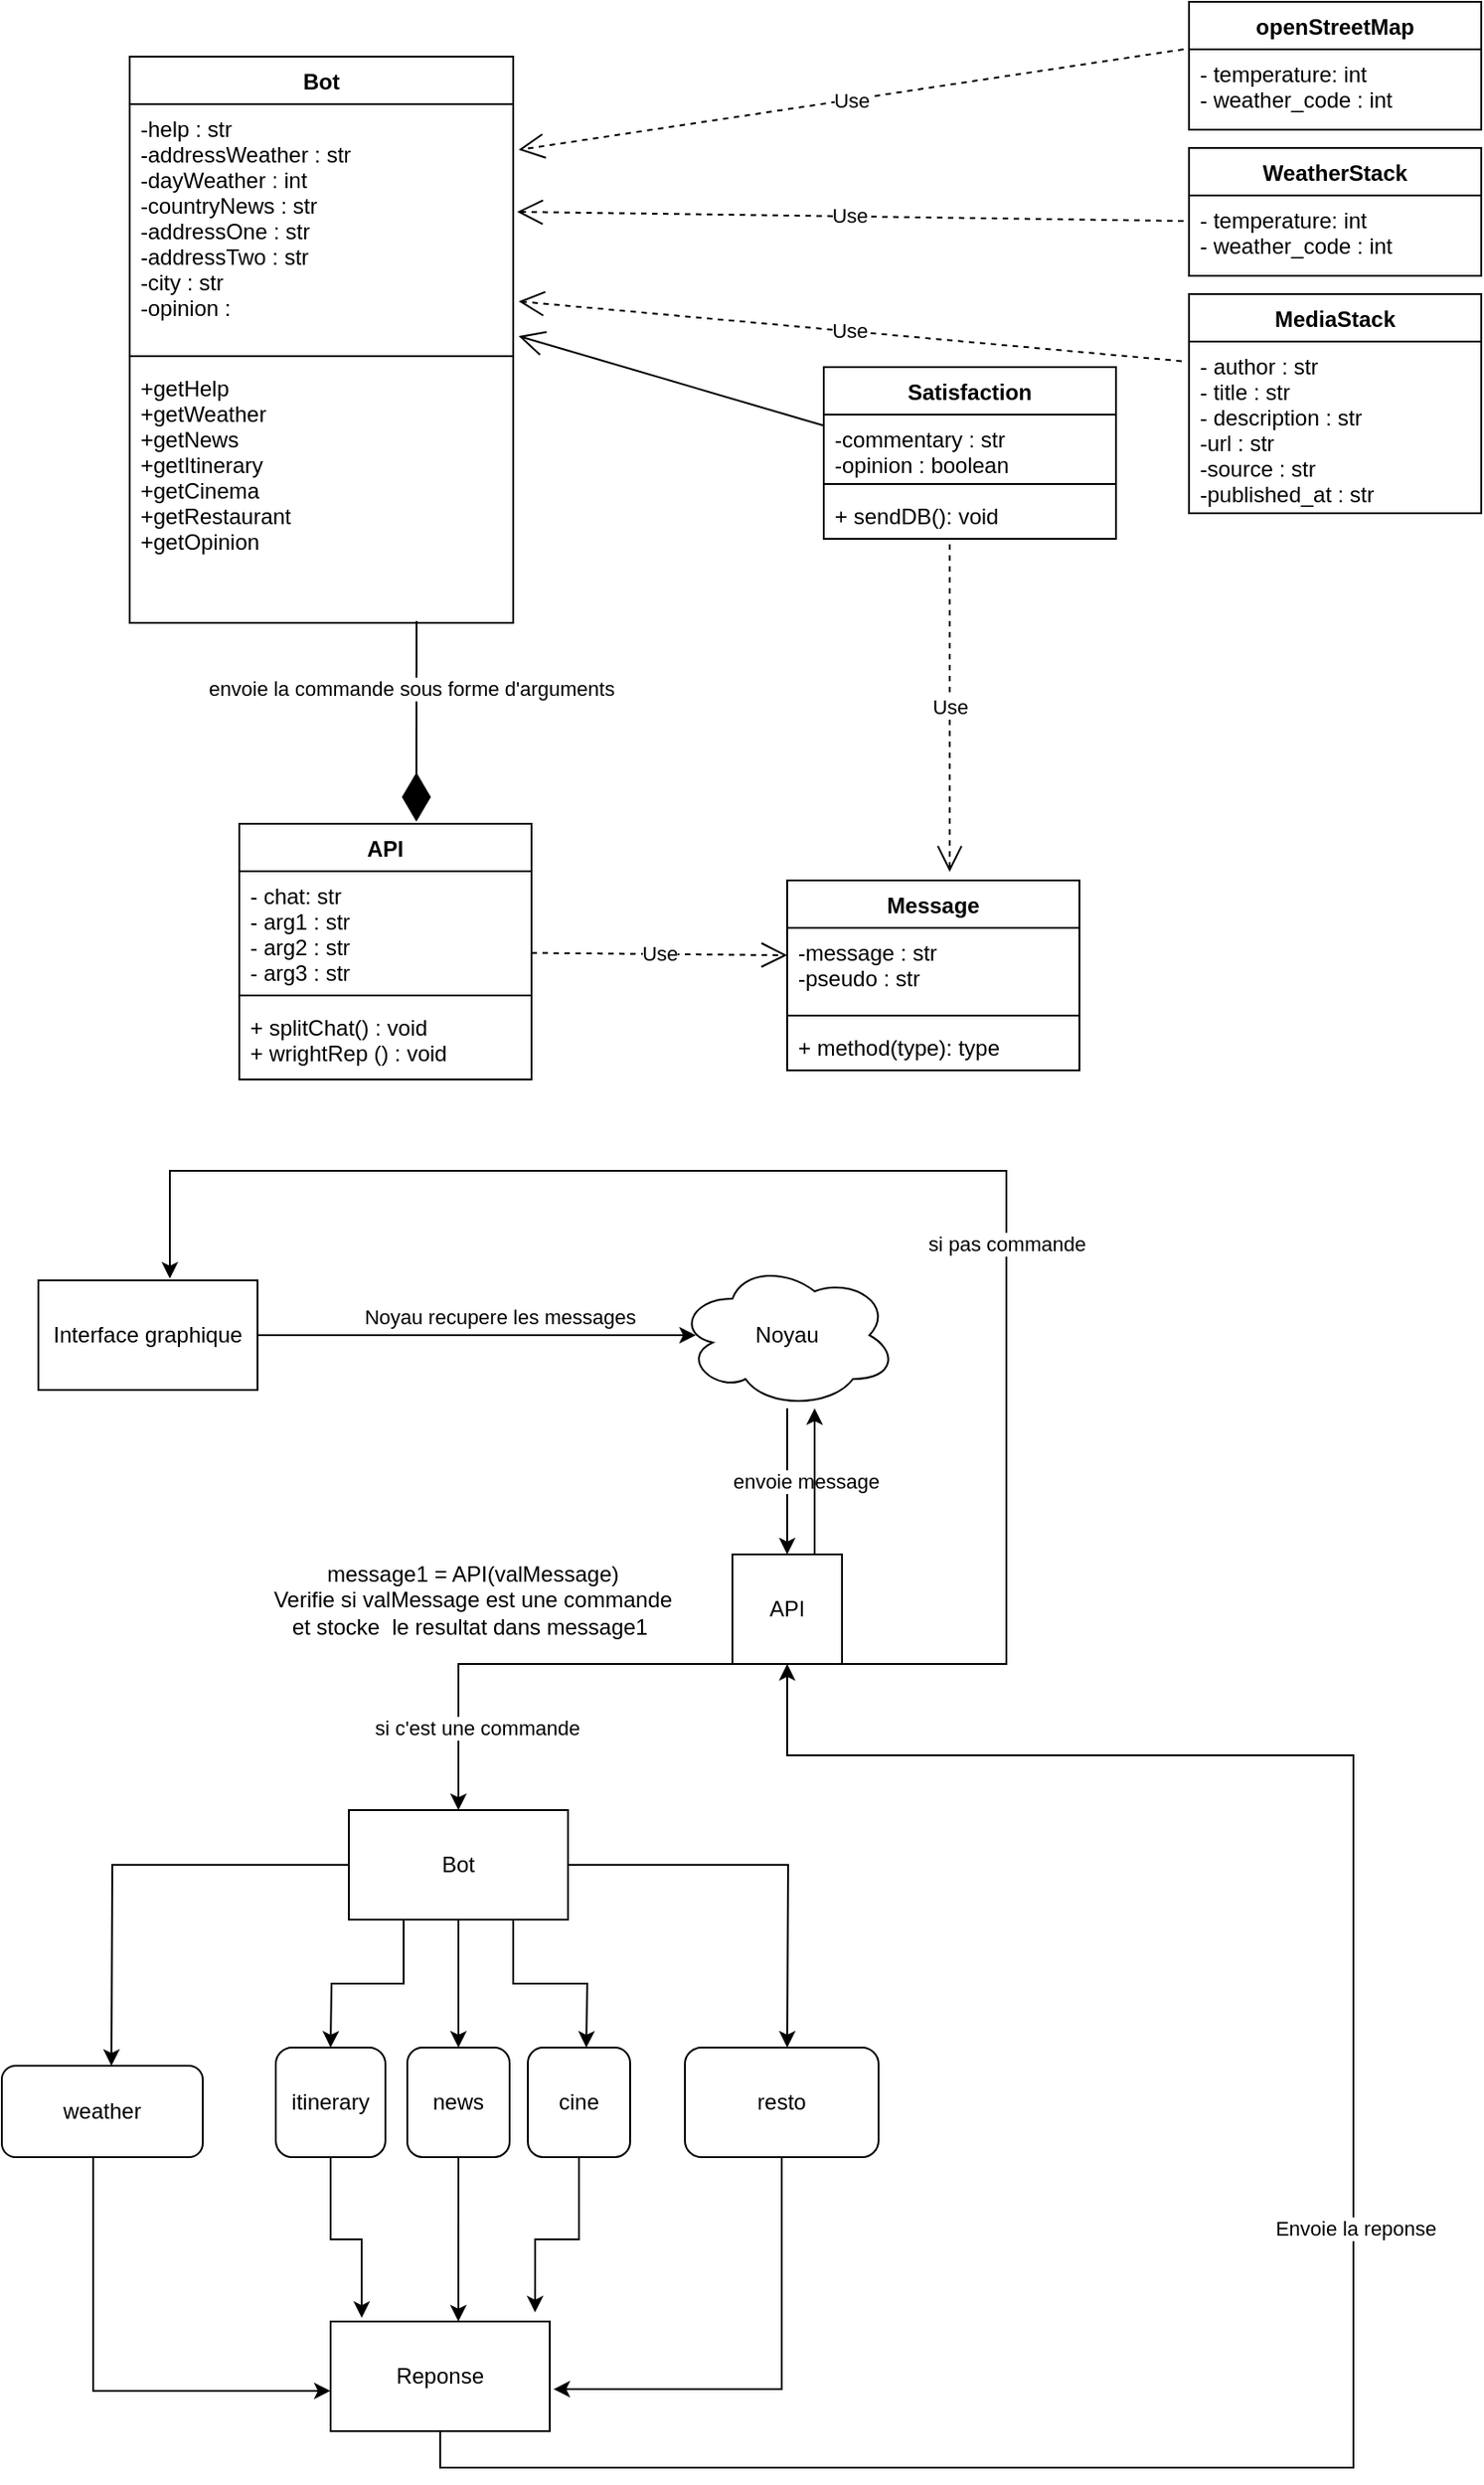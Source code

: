 <mxfile>
    <diagram id="3w-gU8xa_7xzFjALwwKF" name="Page-1">
        <mxGraphModel dx="798" dy="717" grid="1" gridSize="10" guides="1" tooltips="1" connect="1" arrows="1" fold="1" page="1" pageScale="1" pageWidth="827" pageHeight="1169" background="none" math="0" shadow="0">
            <root>
                <mxCell id="0"/>
                <mxCell id="1" parent="0"/>
                <mxCell id="uVOFdJ6WNoY2W5pdoe9P-5" value="Bot" style="swimlane;fontStyle=1;align=center;verticalAlign=top;childLayout=stackLayout;horizontal=1;startSize=26;horizontalStack=0;resizeParent=1;resizeParentMax=0;resizeLast=0;collapsible=1;marginBottom=0;" parent="1" vertex="1">
                    <mxGeometry x="70" y="30" width="210" height="310" as="geometry"/>
                </mxCell>
                <mxCell id="uVOFdJ6WNoY2W5pdoe9P-6" value="-help : str&#10;-addressWeather : str&#10;-dayWeather : int&#10;-countryNews : str&#10;-addressOne : str&#10;-addressTwo : str&#10;-city : str&#10;-opinion : " style="text;strokeColor=none;fillColor=none;align=left;verticalAlign=top;spacingLeft=4;spacingRight=4;overflow=hidden;rotatable=0;points=[[0,0.5],[1,0.5]];portConstraint=eastwest;" parent="uVOFdJ6WNoY2W5pdoe9P-5" vertex="1">
                    <mxGeometry y="26" width="210" height="134" as="geometry"/>
                </mxCell>
                <mxCell id="uVOFdJ6WNoY2W5pdoe9P-7" value="" style="line;strokeWidth=1;fillColor=none;align=left;verticalAlign=middle;spacingTop=-1;spacingLeft=3;spacingRight=3;rotatable=0;labelPosition=right;points=[];portConstraint=eastwest;" parent="uVOFdJ6WNoY2W5pdoe9P-5" vertex="1">
                    <mxGeometry y="160" width="210" height="8" as="geometry"/>
                </mxCell>
                <mxCell id="uVOFdJ6WNoY2W5pdoe9P-8" value="+getHelp&#10;+getWeather&#10;+getNews&#10;+getItinerary&#10;+getCinema&#10;+getRestaurant&#10;+getOpinion&#10;" style="text;strokeColor=none;fillColor=none;align=left;verticalAlign=top;spacingLeft=4;spacingRight=4;overflow=hidden;rotatable=0;points=[[0,0.5],[1,0.5]];portConstraint=eastwest;" parent="uVOFdJ6WNoY2W5pdoe9P-5" vertex="1">
                    <mxGeometry y="168" width="210" height="142" as="geometry"/>
                </mxCell>
                <mxCell id="uVOFdJ6WNoY2W5pdoe9P-25" value="Satisfaction" style="swimlane;fontStyle=1;align=center;verticalAlign=top;childLayout=stackLayout;horizontal=1;startSize=26;horizontalStack=0;resizeParent=1;resizeParentMax=0;resizeLast=0;collapsible=1;marginBottom=0;" parent="1" vertex="1">
                    <mxGeometry x="450" y="200" width="160" height="94" as="geometry"/>
                </mxCell>
                <mxCell id="uVOFdJ6WNoY2W5pdoe9P-26" value="-commentary : str &#10;-opinion : boolean&#10;" style="text;strokeColor=none;fillColor=none;align=left;verticalAlign=top;spacingLeft=4;spacingRight=4;overflow=hidden;rotatable=0;points=[[0,0.5],[1,0.5]];portConstraint=eastwest;" parent="uVOFdJ6WNoY2W5pdoe9P-25" vertex="1">
                    <mxGeometry y="26" width="160" height="34" as="geometry"/>
                </mxCell>
                <mxCell id="uVOFdJ6WNoY2W5pdoe9P-27" value="" style="line;strokeWidth=1;fillColor=none;align=left;verticalAlign=middle;spacingTop=-1;spacingLeft=3;spacingRight=3;rotatable=0;labelPosition=right;points=[];portConstraint=eastwest;" parent="uVOFdJ6WNoY2W5pdoe9P-25" vertex="1">
                    <mxGeometry y="60" width="160" height="8" as="geometry"/>
                </mxCell>
                <mxCell id="uVOFdJ6WNoY2W5pdoe9P-28" value="+ sendDB(): void" style="text;strokeColor=none;fillColor=none;align=left;verticalAlign=top;spacingLeft=4;spacingRight=4;overflow=hidden;rotatable=0;points=[[0,0.5],[1,0.5]];portConstraint=eastwest;" parent="uVOFdJ6WNoY2W5pdoe9P-25" vertex="1">
                    <mxGeometry y="68" width="160" height="26" as="geometry"/>
                </mxCell>
                <mxCell id="2" value="WeatherStack" style="swimlane;fontStyle=1;align=center;verticalAlign=top;childLayout=stackLayout;horizontal=1;startSize=26;horizontalStack=0;resizeParent=1;resizeParentMax=0;resizeLast=0;collapsible=1;marginBottom=0;" parent="1" vertex="1">
                    <mxGeometry x="650" y="80" width="160" height="70" as="geometry"/>
                </mxCell>
                <mxCell id="3" value="- temperature: int&#10;- weather_code : int" style="text;strokeColor=none;fillColor=none;align=left;verticalAlign=top;spacingLeft=4;spacingRight=4;overflow=hidden;rotatable=0;points=[[0,0.5],[1,0.5]];portConstraint=eastwest;" parent="2" vertex="1">
                    <mxGeometry y="26" width="160" height="44" as="geometry"/>
                </mxCell>
                <mxCell id="11" value="" style="endArrow=open;endFill=1;endSize=12;html=1;exitX=0;exitY=0.176;exitDx=0;exitDy=0;exitPerimeter=0;entryX=1.014;entryY=0.948;entryDx=0;entryDy=0;entryPerimeter=0;" parent="1" source="uVOFdJ6WNoY2W5pdoe9P-26" target="uVOFdJ6WNoY2W5pdoe9P-6" edge="1">
                    <mxGeometry width="160" relative="1" as="geometry">
                        <mxPoint x="439" y="180" as="sourcePoint"/>
                        <mxPoint x="280" y="85" as="targetPoint"/>
                    </mxGeometry>
                </mxCell>
                <mxCell id="12" value="API" style="swimlane;fontStyle=1;align=center;verticalAlign=top;childLayout=stackLayout;horizontal=1;startSize=26;horizontalStack=0;resizeParent=1;resizeParentMax=0;resizeLast=0;collapsible=1;marginBottom=0;" parent="1" vertex="1">
                    <mxGeometry x="130" y="450" width="160" height="140" as="geometry"/>
                </mxCell>
                <mxCell id="13" value="- chat: str&#10;- arg1 : str&#10;- arg2 : str&#10;- arg3 : str" style="text;strokeColor=none;fillColor=none;align=left;verticalAlign=top;spacingLeft=4;spacingRight=4;overflow=hidden;rotatable=0;points=[[0,0.5],[1,0.5]];portConstraint=eastwest;" parent="12" vertex="1">
                    <mxGeometry y="26" width="160" height="64" as="geometry"/>
                </mxCell>
                <mxCell id="14" value="" style="line;strokeWidth=1;fillColor=none;align=left;verticalAlign=middle;spacingTop=-1;spacingLeft=3;spacingRight=3;rotatable=0;labelPosition=right;points=[];portConstraint=eastwest;" parent="12" vertex="1">
                    <mxGeometry y="90" width="160" height="8" as="geometry"/>
                </mxCell>
                <mxCell id="15" value="+ splitChat() : void&#10;+ wrightRep () : void" style="text;strokeColor=none;fillColor=none;align=left;verticalAlign=top;spacingLeft=4;spacingRight=4;overflow=hidden;rotatable=0;points=[[0,0.5],[1,0.5]];portConstraint=eastwest;" parent="12" vertex="1">
                    <mxGeometry y="98" width="160" height="42" as="geometry"/>
                </mxCell>
                <mxCell id="35" value="" style="endArrow=diamondThin;endFill=1;endSize=24;html=1;entryX=0.606;entryY=-0.008;entryDx=0;entryDy=0;entryPerimeter=0;exitX=0.748;exitY=0.993;exitDx=0;exitDy=0;exitPerimeter=0;" parent="1" source="uVOFdJ6WNoY2W5pdoe9P-8" target="12" edge="1">
                    <mxGeometry width="160" relative="1" as="geometry">
                        <mxPoint x="330" y="380" as="sourcePoint"/>
                        <mxPoint x="490" y="380" as="targetPoint"/>
                    </mxGeometry>
                </mxCell>
                <mxCell id="36" value="envoie la commande sous forme d'arguments" style="edgeLabel;html=1;align=center;verticalAlign=middle;resizable=0;points=[];" parent="35" connectable="0" vertex="1">
                    <mxGeometry x="-0.327" y="-3" relative="1" as="geometry">
                        <mxPoint as="offset"/>
                    </mxGeometry>
                </mxCell>
                <mxCell id="44" value="Use" style="endArrow=open;endSize=12;dashed=1;html=1;" parent="1" source="12" edge="1">
                    <mxGeometry width="160" relative="1" as="geometry">
                        <mxPoint x="410" y="290" as="sourcePoint"/>
                        <mxPoint x="430" y="522" as="targetPoint"/>
                    </mxGeometry>
                </mxCell>
                <mxCell id="45" value="Use" style="endArrow=open;endSize=12;dashed=1;html=1;exitX=0.431;exitY=1.115;exitDx=0;exitDy=0;exitPerimeter=0;entryX=0.556;entryY=-0.045;entryDx=0;entryDy=0;entryPerimeter=0;" parent="1" source="uVOFdJ6WNoY2W5pdoe9P-28" target="55" edge="1">
                    <mxGeometry width="160" relative="1" as="geometry">
                        <mxPoint x="410" y="290" as="sourcePoint"/>
                        <mxPoint x="515.8" y="456.68" as="targetPoint"/>
                    </mxGeometry>
                </mxCell>
                <mxCell id="47" value="MediaStack" style="swimlane;fontStyle=1;align=center;verticalAlign=top;childLayout=stackLayout;horizontal=1;startSize=26;horizontalStack=0;resizeParent=1;resizeParentMax=0;resizeLast=0;collapsible=1;marginBottom=0;" parent="1" vertex="1">
                    <mxGeometry x="650" y="160" width="160" height="120" as="geometry"/>
                </mxCell>
                <mxCell id="48" value="- author : str&#10;- title : str&#10;- description : str&#10;-url : str&#10;-source : str&#10;-published_at : str&#10;&#10;" style="text;strokeColor=none;fillColor=none;align=left;verticalAlign=top;spacingLeft=4;spacingRight=4;overflow=hidden;rotatable=0;points=[[0,0.5],[1,0.5]];portConstraint=eastwest;" parent="47" vertex="1">
                    <mxGeometry y="26" width="160" height="94" as="geometry"/>
                </mxCell>
                <mxCell id="49" value="openStreetMap" style="swimlane;fontStyle=1;align=center;verticalAlign=top;childLayout=stackLayout;horizontal=1;startSize=26;horizontalStack=0;resizeParent=1;resizeParentMax=0;resizeLast=0;collapsible=1;marginBottom=0;" parent="1" vertex="1">
                    <mxGeometry x="650" width="160" height="70" as="geometry"/>
                </mxCell>
                <mxCell id="50" value="- temperature: int&#10;- weather_code : int" style="text;strokeColor=none;fillColor=none;align=left;verticalAlign=top;spacingLeft=4;spacingRight=4;overflow=hidden;rotatable=0;points=[[0,0.5],[1,0.5]];portConstraint=eastwest;" parent="49" vertex="1">
                    <mxGeometry y="26" width="160" height="44" as="geometry"/>
                </mxCell>
                <mxCell id="52" value="Use" style="endArrow=open;endSize=12;dashed=1;html=1;entryX=1.014;entryY=0.187;entryDx=0;entryDy=0;exitX=-0.019;exitY=0;exitDx=0;exitDy=0;exitPerimeter=0;entryPerimeter=0;" parent="1" source="50" target="uVOFdJ6WNoY2W5pdoe9P-6" edge="1">
                    <mxGeometry width="160" relative="1" as="geometry">
                        <mxPoint x="300" y="529.216" as="sourcePoint"/>
                        <mxPoint x="424" y="528" as="targetPoint"/>
                    </mxGeometry>
                </mxCell>
                <mxCell id="53" value="Use" style="endArrow=open;endSize=12;dashed=1;html=1;entryX=1.01;entryY=0.44;entryDx=0;entryDy=0;exitX=-0.019;exitY=0.318;exitDx=0;exitDy=0;exitPerimeter=0;entryPerimeter=0;" parent="1" source="3" target="uVOFdJ6WNoY2W5pdoe9P-6" edge="1">
                    <mxGeometry width="160" relative="1" as="geometry">
                        <mxPoint x="310" y="539.216" as="sourcePoint"/>
                        <mxPoint x="434" y="538" as="targetPoint"/>
                    </mxGeometry>
                </mxCell>
                <mxCell id="54" value="Use" style="endArrow=open;endSize=12;dashed=1;html=1;entryX=1.014;entryY=0.806;entryDx=0;entryDy=0;exitX=-0.025;exitY=0.114;exitDx=0;exitDy=0;exitPerimeter=0;entryPerimeter=0;" parent="1" source="48" target="uVOFdJ6WNoY2W5pdoe9P-6" edge="1">
                    <mxGeometry width="160" relative="1" as="geometry">
                        <mxPoint x="320" y="549.216" as="sourcePoint"/>
                        <mxPoint x="444" y="548" as="targetPoint"/>
                    </mxGeometry>
                </mxCell>
                <mxCell id="55" value="Message" style="swimlane;fontStyle=1;align=center;verticalAlign=top;childLayout=stackLayout;horizontal=1;startSize=26;horizontalStack=0;resizeParent=1;resizeParentMax=0;resizeLast=0;collapsible=1;marginBottom=0;" parent="1" vertex="1">
                    <mxGeometry x="430" y="481" width="160" height="104" as="geometry"/>
                </mxCell>
                <mxCell id="56" value="-message : str&#10;-pseudo : str" style="text;strokeColor=none;fillColor=none;align=left;verticalAlign=top;spacingLeft=4;spacingRight=4;overflow=hidden;rotatable=0;points=[[0,0.5],[1,0.5]];portConstraint=eastwest;" parent="55" vertex="1">
                    <mxGeometry y="26" width="160" height="44" as="geometry"/>
                </mxCell>
                <mxCell id="57" value="" style="line;strokeWidth=1;fillColor=none;align=left;verticalAlign=middle;spacingTop=-1;spacingLeft=3;spacingRight=3;rotatable=0;labelPosition=right;points=[];portConstraint=eastwest;" parent="55" vertex="1">
                    <mxGeometry y="70" width="160" height="8" as="geometry"/>
                </mxCell>
                <mxCell id="58" value="+ method(type): type" style="text;strokeColor=none;fillColor=none;align=left;verticalAlign=top;spacingLeft=4;spacingRight=4;overflow=hidden;rotatable=0;points=[[0,0.5],[1,0.5]];portConstraint=eastwest;" parent="55" vertex="1">
                    <mxGeometry y="78" width="160" height="26" as="geometry"/>
                </mxCell>
                <mxCell id="60" value="Noyau recupere les messages&amp;nbsp;" style="edgeStyle=orthogonalEdgeStyle;rounded=0;orthogonalLoop=1;jettySize=auto;html=1;entryX=0.083;entryY=0.5;entryDx=0;entryDy=0;entryPerimeter=0;" parent="1" source="59" target="84" edge="1">
                    <mxGeometry x="0.111" y="10" relative="1" as="geometry">
                        <mxPoint x="374" y="730" as="targetPoint"/>
                        <mxPoint as="offset"/>
                    </mxGeometry>
                </mxCell>
                <mxCell id="59" value="Interface graphique" style="rounded=0;whiteSpace=wrap;html=1;" parent="1" vertex="1">
                    <mxGeometry x="20" y="700" width="120" height="60" as="geometry"/>
                </mxCell>
                <mxCell id="63" value="envoie message" style="edgeStyle=orthogonalEdgeStyle;rounded=0;orthogonalLoop=1;jettySize=auto;html=1;" parent="1" source="84" target="64" edge="1">
                    <mxGeometry y="10" relative="1" as="geometry">
                        <mxPoint x="414" y="890" as="targetPoint"/>
                        <mxPoint x="414" y="770" as="sourcePoint"/>
                        <Array as="points"/>
                        <mxPoint as="offset"/>
                    </mxGeometry>
                </mxCell>
                <mxCell id="65" value="si c'est une commande" style="edgeStyle=orthogonalEdgeStyle;rounded=0;orthogonalLoop=1;jettySize=auto;html=1;exitX=0;exitY=1;exitDx=0;exitDy=0;entryX=0.5;entryY=0;entryDx=0;entryDy=0;" parent="1" source="64" target="67" edge="1">
                    <mxGeometry x="0.61" y="10" relative="1" as="geometry">
                        <mxPoint x="290" y="970" as="targetPoint"/>
                        <Array as="points">
                            <mxPoint x="250" y="910"/>
                        </Array>
                        <mxPoint as="offset"/>
                    </mxGeometry>
                </mxCell>
                <mxCell id="66" style="edgeStyle=orthogonalEdgeStyle;rounded=0;orthogonalLoop=1;jettySize=auto;html=1;exitX=1;exitY=1;exitDx=0;exitDy=0;entryX=0.6;entryY=-0.017;entryDx=0;entryDy=0;entryPerimeter=0;" parent="1" source="64" target="59" edge="1">
                    <mxGeometry relative="1" as="geometry">
                        <mxPoint x="550" y="630" as="targetPoint"/>
                        <Array as="points">
                            <mxPoint x="550" y="910"/>
                            <mxPoint x="550" y="640"/>
                            <mxPoint x="92" y="640"/>
                        </Array>
                    </mxGeometry>
                </mxCell>
                <mxCell id="68" value="si pas commande" style="edgeLabel;html=1;align=center;verticalAlign=middle;resizable=0;points=[];" parent="66" connectable="0" vertex="1">
                    <mxGeometry x="-0.747" y="3" relative="1" as="geometry">
                        <mxPoint x="3" y="-209" as="offset"/>
                    </mxGeometry>
                </mxCell>
                <mxCell id="93" style="edgeStyle=orthogonalEdgeStyle;rounded=0;orthogonalLoop=1;jettySize=auto;html=1;exitX=0.75;exitY=0;exitDx=0;exitDy=0;entryX=0.625;entryY=1;entryDx=0;entryDy=0;entryPerimeter=0;" parent="1" source="64" target="84" edge="1">
                    <mxGeometry relative="1" as="geometry"/>
                </mxCell>
                <mxCell id="64" value="API&lt;br&gt;" style="whiteSpace=wrap;html=1;aspect=fixed;" parent="1" vertex="1">
                    <mxGeometry x="400" y="850" width="60" height="60" as="geometry"/>
                </mxCell>
                <mxCell id="71" style="edgeStyle=orthogonalEdgeStyle;rounded=0;orthogonalLoop=1;jettySize=auto;html=1;" parent="1" source="67" edge="1">
                    <mxGeometry relative="1" as="geometry">
                        <mxPoint x="60" y="1130" as="targetPoint"/>
                    </mxGeometry>
                </mxCell>
                <mxCell id="72" style="edgeStyle=orthogonalEdgeStyle;rounded=0;orthogonalLoop=1;jettySize=auto;html=1;" parent="1" source="67" edge="1">
                    <mxGeometry relative="1" as="geometry">
                        <mxPoint x="250" y="1120" as="targetPoint"/>
                    </mxGeometry>
                </mxCell>
                <mxCell id="73" style="edgeStyle=orthogonalEdgeStyle;rounded=0;orthogonalLoop=1;jettySize=auto;html=1;" parent="1" source="67" edge="1">
                    <mxGeometry relative="1" as="geometry">
                        <mxPoint x="430" y="1120" as="targetPoint"/>
                    </mxGeometry>
                </mxCell>
                <mxCell id="75" style="edgeStyle=orthogonalEdgeStyle;rounded=0;orthogonalLoop=1;jettySize=auto;html=1;exitX=0.25;exitY=1;exitDx=0;exitDy=0;" parent="1" source="67" edge="1">
                    <mxGeometry relative="1" as="geometry">
                        <mxPoint x="180" y="1120" as="targetPoint"/>
                    </mxGeometry>
                </mxCell>
                <mxCell id="76" style="edgeStyle=orthogonalEdgeStyle;rounded=0;orthogonalLoop=1;jettySize=auto;html=1;exitX=0.75;exitY=1;exitDx=0;exitDy=0;" parent="1" source="67" edge="1">
                    <mxGeometry relative="1" as="geometry">
                        <mxPoint x="320" y="1120" as="targetPoint"/>
                    </mxGeometry>
                </mxCell>
                <mxCell id="67" value="Bot" style="rounded=0;whiteSpace=wrap;html=1;" parent="1" vertex="1">
                    <mxGeometry x="190" y="990" width="120" height="60" as="geometry"/>
                </mxCell>
                <mxCell id="70" value="message1 = API(valMessage)&lt;br&gt;Verifie si valMessage est une commande et stocke&amp;nbsp; le resultat dans message1&amp;nbsp;" style="text;html=1;strokeColor=none;fillColor=none;align=center;verticalAlign=middle;whiteSpace=wrap;rounded=0;" parent="1" vertex="1">
                    <mxGeometry x="142" y="830" width="232" height="90" as="geometry"/>
                </mxCell>
                <mxCell id="86" style="edgeStyle=orthogonalEdgeStyle;rounded=0;orthogonalLoop=1;jettySize=auto;html=1;entryX=0;entryY=0.633;entryDx=0;entryDy=0;entryPerimeter=0;" parent="1" source="74" target="85" edge="1">
                    <mxGeometry relative="1" as="geometry">
                        <mxPoint x="170" y="1310" as="targetPoint"/>
                        <Array as="points">
                            <mxPoint x="50" y="1308"/>
                        </Array>
                    </mxGeometry>
                </mxCell>
                <mxCell id="74" value="weather" style="rounded=1;whiteSpace=wrap;html=1;" parent="1" vertex="1">
                    <mxGeometry y="1130" width="110" height="50" as="geometry"/>
                </mxCell>
                <mxCell id="87" style="edgeStyle=orthogonalEdgeStyle;rounded=0;orthogonalLoop=1;jettySize=auto;html=1;exitX=0.5;exitY=1;exitDx=0;exitDy=0;entryX=0.142;entryY=-0.033;entryDx=0;entryDy=0;entryPerimeter=0;" parent="1" source="78" target="85" edge="1">
                    <mxGeometry relative="1" as="geometry"/>
                </mxCell>
                <mxCell id="78" value="itinerary" style="rounded=1;whiteSpace=wrap;html=1;" parent="1" vertex="1">
                    <mxGeometry x="150" y="1120" width="60" height="60" as="geometry"/>
                </mxCell>
                <mxCell id="88" style="edgeStyle=orthogonalEdgeStyle;rounded=0;orthogonalLoop=1;jettySize=auto;html=1;exitX=0.5;exitY=1;exitDx=0;exitDy=0;entryX=0.583;entryY=0;entryDx=0;entryDy=0;entryPerimeter=0;" parent="1" source="79" target="85" edge="1">
                    <mxGeometry relative="1" as="geometry"/>
                </mxCell>
                <mxCell id="79" value="news" style="rounded=1;whiteSpace=wrap;html=1;" parent="1" vertex="1">
                    <mxGeometry x="222" y="1120" width="56" height="60" as="geometry"/>
                </mxCell>
                <mxCell id="89" style="edgeStyle=orthogonalEdgeStyle;rounded=0;orthogonalLoop=1;jettySize=auto;html=1;exitX=0.5;exitY=1;exitDx=0;exitDy=0;entryX=0.933;entryY=-0.083;entryDx=0;entryDy=0;entryPerimeter=0;" parent="1" source="81" target="85" edge="1">
                    <mxGeometry relative="1" as="geometry"/>
                </mxCell>
                <mxCell id="81" value="cine" style="rounded=1;whiteSpace=wrap;html=1;" parent="1" vertex="1">
                    <mxGeometry x="288" y="1120" width="56" height="60" as="geometry"/>
                </mxCell>
                <mxCell id="90" style="edgeStyle=orthogonalEdgeStyle;rounded=0;orthogonalLoop=1;jettySize=auto;html=1;exitX=0.5;exitY=1;exitDx=0;exitDy=0;entryX=1.017;entryY=0.617;entryDx=0;entryDy=0;entryPerimeter=0;" parent="1" source="82" target="85" edge="1">
                    <mxGeometry relative="1" as="geometry">
                        <Array as="points">
                            <mxPoint x="427" y="1307"/>
                        </Array>
                    </mxGeometry>
                </mxCell>
                <mxCell id="82" value="resto" style="rounded=1;whiteSpace=wrap;html=1;" parent="1" vertex="1">
                    <mxGeometry x="374" y="1120" width="106" height="60" as="geometry"/>
                </mxCell>
                <mxCell id="84" value="Noyau" style="ellipse;shape=cloud;whiteSpace=wrap;html=1;" parent="1" vertex="1">
                    <mxGeometry x="370" y="690" width="120" height="80" as="geometry"/>
                </mxCell>
                <mxCell id="91" style="edgeStyle=orthogonalEdgeStyle;rounded=0;orthogonalLoop=1;jettySize=auto;html=1;exitX=0.5;exitY=1;exitDx=0;exitDy=0;entryX=0.5;entryY=1;entryDx=0;entryDy=0;" parent="1" source="85" target="64" edge="1">
                    <mxGeometry relative="1" as="geometry">
                        <mxPoint x="560" y="1230" as="targetPoint"/>
                        <Array as="points">
                            <mxPoint x="240" y="1350"/>
                            <mxPoint x="740" y="1350"/>
                            <mxPoint x="740" y="960"/>
                            <mxPoint x="430" y="960"/>
                        </Array>
                    </mxGeometry>
                </mxCell>
                <mxCell id="92" value="Envoie la reponse" style="edgeLabel;html=1;align=center;verticalAlign=middle;resizable=0;points=[];" parent="91" connectable="0" vertex="1">
                    <mxGeometry x="0.026" y="-1" relative="1" as="geometry">
                        <mxPoint as="offset"/>
                    </mxGeometry>
                </mxCell>
                <mxCell id="85" value="Reponse" style="rounded=0;whiteSpace=wrap;html=1;" parent="1" vertex="1">
                    <mxGeometry x="180" y="1270" width="120" height="60" as="geometry"/>
                </mxCell>
            </root>
        </mxGraphModel>
    </diagram>
</mxfile>